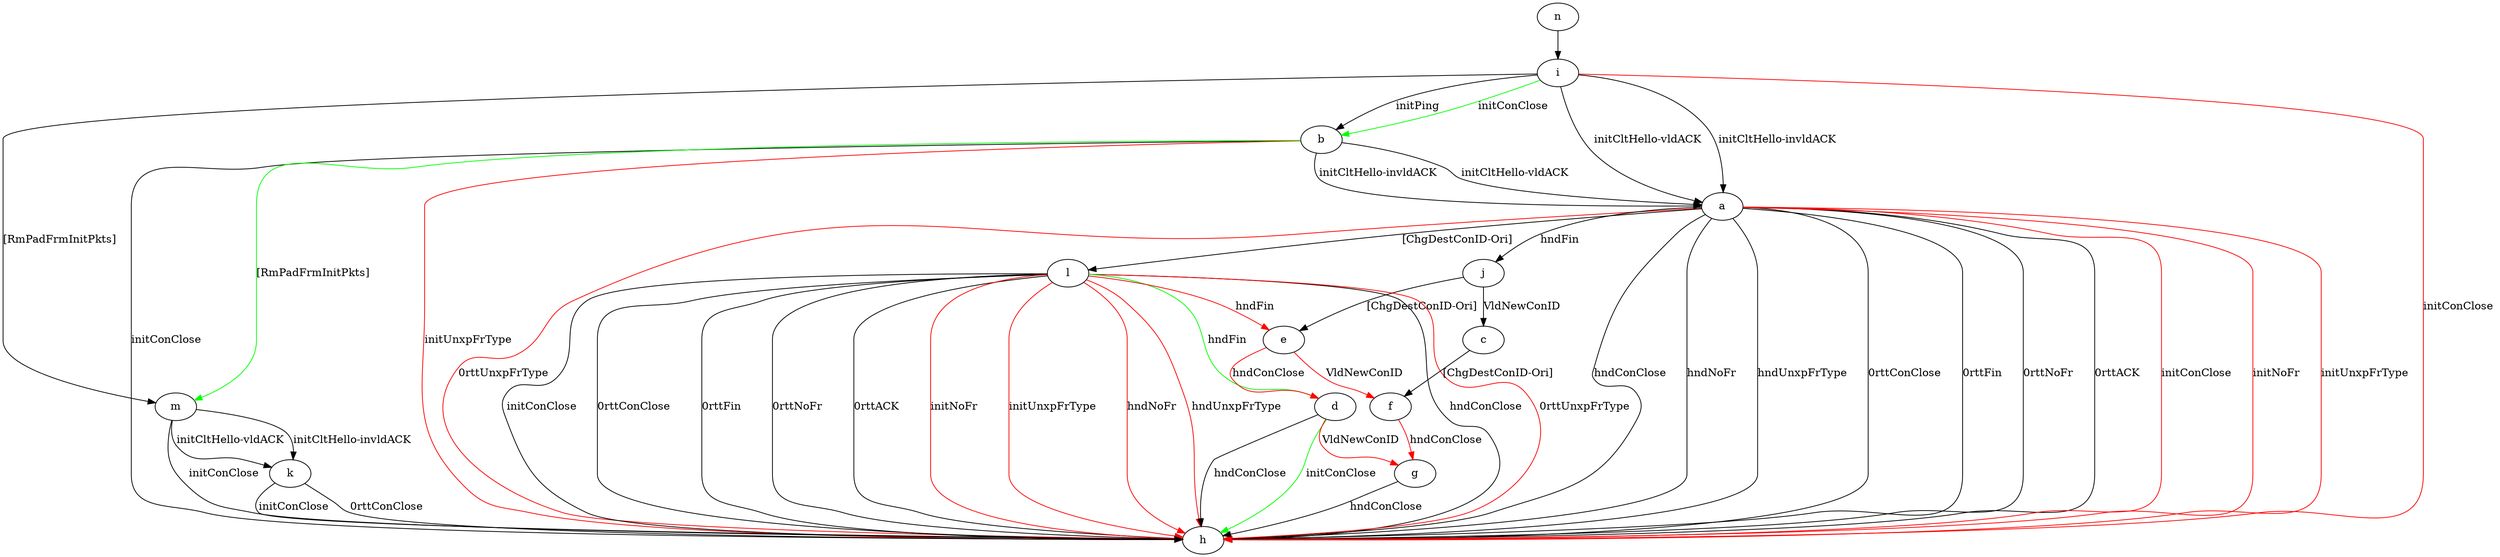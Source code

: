 digraph "" {
	a -> h	[key=0,
		label="hndConClose "];
	a -> h	[key=1,
		label="hndNoFr "];
	a -> h	[key=2,
		label="hndUnxpFrType "];
	a -> h	[key=3,
		label="0rttConClose "];
	a -> h	[key=4,
		label="0rttFin "];
	a -> h	[key=5,
		label="0rttNoFr "];
	a -> h	[key=6,
		label="0rttACK "];
	a -> h	[key=7,
		color=red,
		label="initConClose "];
	a -> h	[key=8,
		color=red,
		label="initNoFr "];
	a -> h	[key=9,
		color=red,
		label="initUnxpFrType "];
	a -> h	[key=10,
		color=red,
		label="0rttUnxpFrType "];
	a -> j	[key=0,
		label="hndFin "];
	a -> l	[key=0,
		label="[ChgDestConID-Ori] "];
	b -> a	[key=0,
		label="initCltHello-vldACK "];
	b -> a	[key=1,
		label="initCltHello-invldACK "];
	b -> h	[key=0,
		label="initConClose "];
	b -> h	[key=1,
		color=red,
		label="initUnxpFrType "];
	b -> m	[key=0,
		color=green,
		label="[RmPadFrmInitPkts] "];
	c -> f	[key=0,
		label="[ChgDestConID-Ori] "];
	d -> g	[key=0,
		color=red,
		label="VldNewConID "];
	d -> h	[key=0,
		label="hndConClose "];
	d -> h	[key=1,
		color=green,
		label="initConClose "];
	e -> d	[key=0,
		color=red,
		label="hndConClose "];
	e -> f	[key=0,
		color=red,
		label="VldNewConID "];
	f -> g	[key=0,
		color=red,
		label="hndConClose "];
	g -> h	[key=0,
		label="hndConClose "];
	i -> a	[key=0,
		label="initCltHello-vldACK "];
	i -> a	[key=1,
		label="initCltHello-invldACK "];
	i -> b	[key=0,
		label="initPing "];
	i -> b	[key=1,
		color=green,
		label="initConClose "];
	i -> h	[key=0,
		color=red,
		label="initConClose "];
	i -> m	[key=0,
		label="[RmPadFrmInitPkts] "];
	j -> c	[key=0,
		label="VldNewConID "];
	j -> e	[key=0,
		label="[ChgDestConID-Ori] "];
	k -> h	[key=0,
		label="initConClose "];
	k -> h	[key=1,
		label="0rttConClose "];
	l -> d	[key=0,
		color=green,
		label="hndFin "];
	l -> e	[key=0,
		color=red,
		label="hndFin "];
	l -> h	[key=0,
		label="initConClose "];
	l -> h	[key=1,
		label="hndConClose "];
	l -> h	[key=2,
		label="0rttConClose "];
	l -> h	[key=3,
		label="0rttFin "];
	l -> h	[key=4,
		label="0rttNoFr "];
	l -> h	[key=5,
		label="0rttACK "];
	l -> h	[key=6,
		color=red,
		label="initNoFr "];
	l -> h	[key=7,
		color=red,
		label="initUnxpFrType "];
	l -> h	[key=8,
		color=red,
		label="hndNoFr "];
	l -> h	[key=9,
		color=red,
		label="hndUnxpFrType "];
	l -> h	[key=10,
		color=red,
		label="0rttUnxpFrType "];
	m -> h	[key=0,
		label="initConClose "];
	m -> k	[key=0,
		label="initCltHello-vldACK "];
	m -> k	[key=1,
		label="initCltHello-invldACK "];
	n -> i	[key=0];
}
